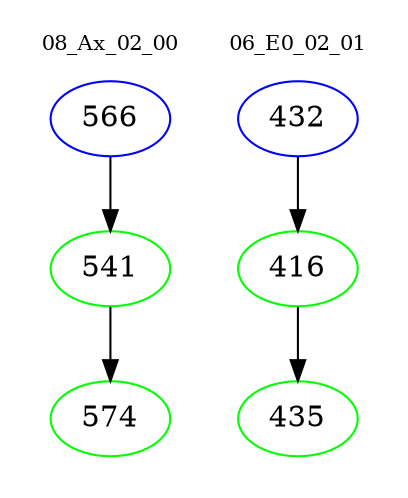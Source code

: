 digraph{
subgraph cluster_0 {
color = white
label = "08_Ax_02_00";
fontsize=10;
T0_566 [label="566", color="blue"]
T0_566 -> T0_541 [color="black"]
T0_541 [label="541", color="green"]
T0_541 -> T0_574 [color="black"]
T0_574 [label="574", color="green"]
}
subgraph cluster_1 {
color = white
label = "06_E0_02_01";
fontsize=10;
T1_432 [label="432", color="blue"]
T1_432 -> T1_416 [color="black"]
T1_416 [label="416", color="green"]
T1_416 -> T1_435 [color="black"]
T1_435 [label="435", color="green"]
}
}
